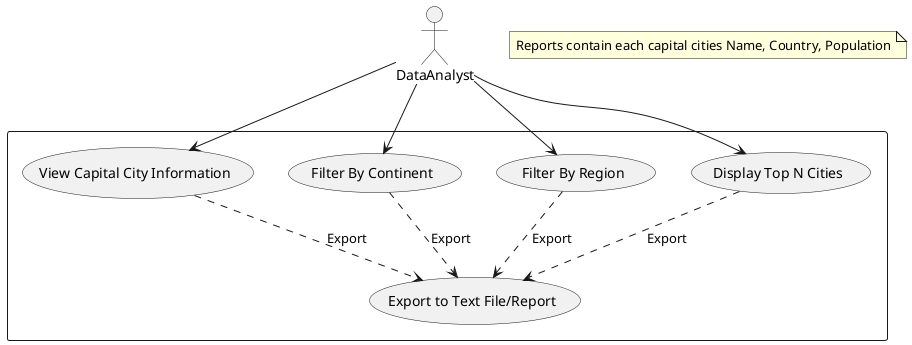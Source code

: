 @startuml
actor DataAnalyst as DA
rectangle {
usecase (View Capital City Information) as UC1
usecase (Filter By Continent) as UC2
usecase (Filter By Region) as UC3
usecase (Display Top N Cities) as UC4
usecase (Export to Text File/Report) as UC7
}

DA --> UC1
DA --> UC2
DA --> UC3
DA --> UC4

note "Reports contain each capital cities Name, Country, Population" as Note1

UC1 ..> UC7 : Export
UC2 ..> UC7 : Export
UC3 ..> UC7 : Export
UC4 ..> UC7 : Export

@enduml